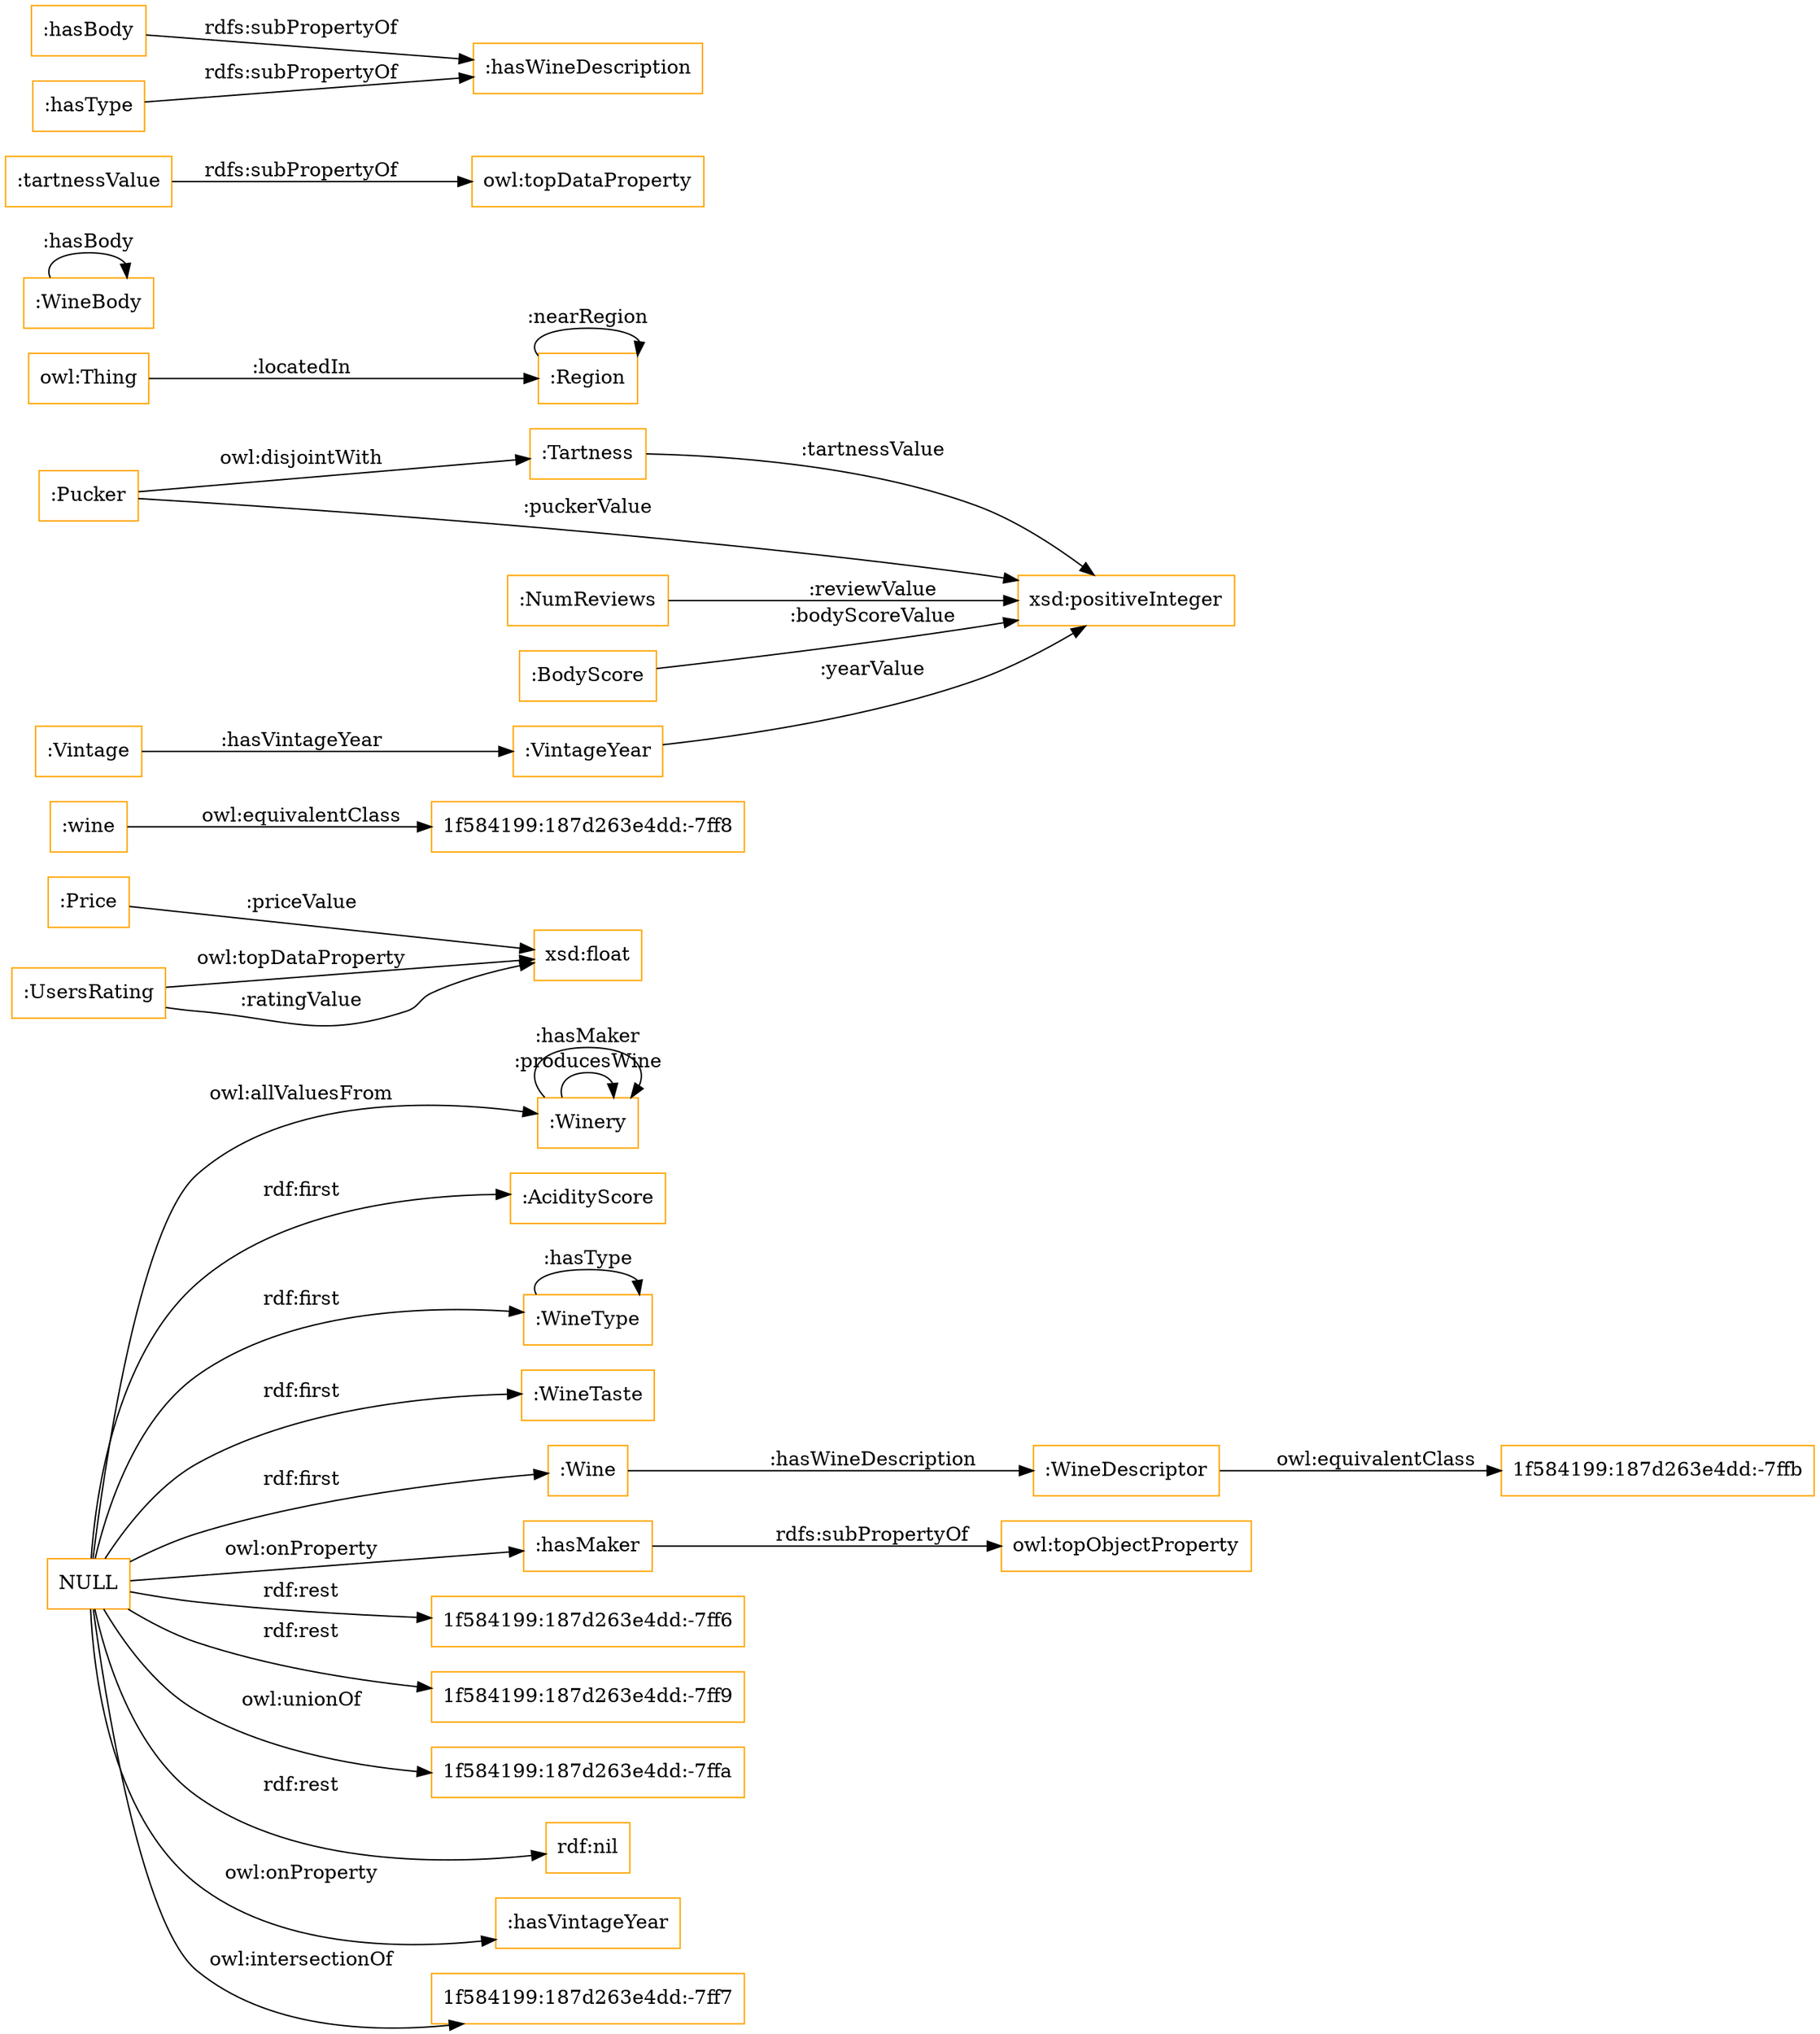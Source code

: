 digraph ar2dtool_diagram { 
rankdir=LR;
size="1501"
node [shape = rectangle, color="orange"]; ":Winery" ":Price" "1f584199:187d263e4dd:-7ff8" ":WineDescriptor" ":AcidityScore" "1f584199:187d263e4dd:-7ffb" ":Pucker" ":Region" ":WineType" ":Tartness" ":WineTaste" ":Vintage" ":wine" ":UsersRating" ":NumReviews" ":WineBody" ":BodyScore" ":Wine" ":VintageYear" ; /*classes style*/
	"NULL" -> ":AcidityScore" [ label = "rdf:first" ];
	"NULL" -> ":Winery" [ label = "owl:allValuesFrom" ];
	"NULL" -> ":WineType" [ label = "rdf:first" ];
	"NULL" -> ":WineTaste" [ label = "rdf:first" ];
	"NULL" -> ":hasMaker" [ label = "owl:onProperty" ];
	"NULL" -> ":Wine" [ label = "rdf:first" ];
	"NULL" -> "1f584199:187d263e4dd:-7ff6" [ label = "rdf:rest" ];
	"NULL" -> "1f584199:187d263e4dd:-7ff9" [ label = "rdf:rest" ];
	"NULL" -> "1f584199:187d263e4dd:-7ffa" [ label = "owl:unionOf" ];
	"NULL" -> "rdf:nil" [ label = "rdf:rest" ];
	"NULL" -> ":hasVintageYear" [ label = "owl:onProperty" ];
	"NULL" -> "1f584199:187d263e4dd:-7ff7" [ label = "owl:intersectionOf" ];
	":tartnessValue" -> "owl:topDataProperty" [ label = "rdfs:subPropertyOf" ];
	":hasBody" -> ":hasWineDescription" [ label = "rdfs:subPropertyOf" ];
	":wine" -> "1f584199:187d263e4dd:-7ff8" [ label = "owl:equivalentClass" ];
	":hasMaker" -> "owl:topObjectProperty" [ label = "rdfs:subPropertyOf" ];
	":Pucker" -> ":Tartness" [ label = "owl:disjointWith" ];
	":WineDescriptor" -> "1f584199:187d263e4dd:-7ffb" [ label = "owl:equivalentClass" ];
	":hasType" -> ":hasWineDescription" [ label = "rdfs:subPropertyOf" ];
	":Tartness" -> "xsd:positiveInteger" [ label = ":tartnessValue" ];
	":Winery" -> ":Winery" [ label = ":producesWine" ];
	":Pucker" -> "xsd:positiveInteger" [ label = ":puckerValue" ];
	"owl:Thing" -> ":Region" [ label = ":locatedIn" ];
	":NumReviews" -> "xsd:positiveInteger" [ label = ":reviewValue" ];
	":VintageYear" -> "xsd:positiveInteger" [ label = ":yearValue" ];
	":Region" -> ":Region" [ label = ":nearRegion" ];
	":Price" -> "xsd:float" [ label = ":priceValue" ];
	":BodyScore" -> "xsd:positiveInteger" [ label = ":bodyScoreValue" ];
	":Winery" -> ":Winery" [ label = ":hasMaker" ];
	":Wine" -> ":WineDescriptor" [ label = ":hasWineDescription" ];
	":UsersRating" -> "xsd:float" [ label = "owl:topDataProperty" ];
	":Vintage" -> ":VintageYear" [ label = ":hasVintageYear" ];
	":WineBody" -> ":WineBody" [ label = ":hasBody" ];
	":WineType" -> ":WineType" [ label = ":hasType" ];
	":UsersRating" -> "xsd:float" [ label = ":ratingValue" ];

}
